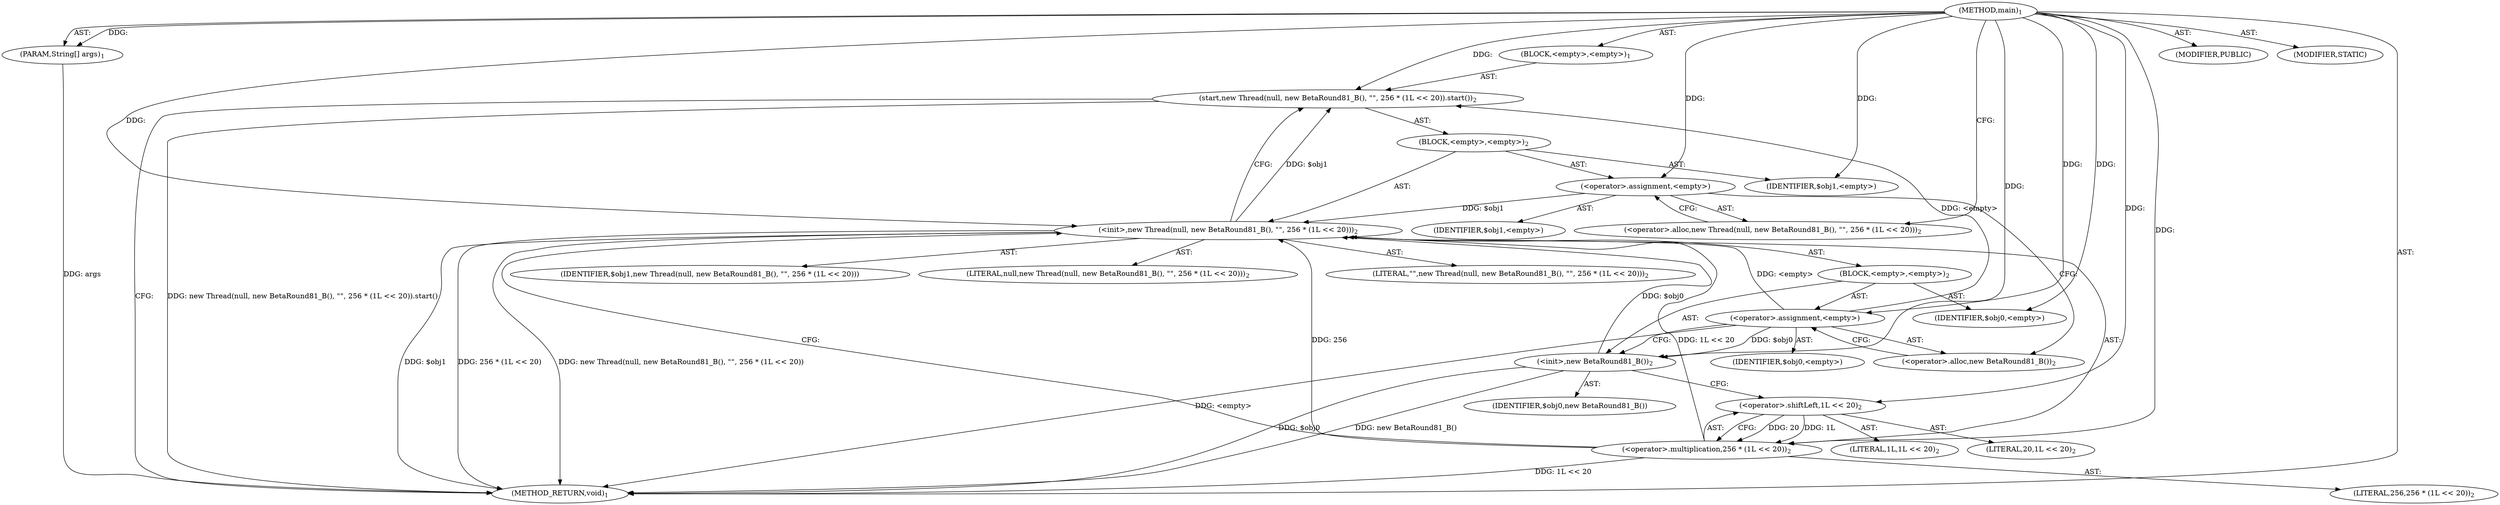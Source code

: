 digraph "main" {  
"17" [label = <(METHOD,main)<SUB>1</SUB>> ]
"18" [label = <(PARAM,String[] args)<SUB>1</SUB>> ]
"19" [label = <(BLOCK,&lt;empty&gt;,&lt;empty&gt;)<SUB>1</SUB>> ]
"20" [label = <(start,new Thread(null, new BetaRound81_B(), &quot;&quot;, 256 * (1L &lt;&lt; 20)).start())<SUB>2</SUB>> ]
"21" [label = <(BLOCK,&lt;empty&gt;,&lt;empty&gt;)<SUB>2</SUB>> ]
"22" [label = <(&lt;operator&gt;.assignment,&lt;empty&gt;)> ]
"23" [label = <(IDENTIFIER,$obj1,&lt;empty&gt;)> ]
"24" [label = <(&lt;operator&gt;.alloc,new Thread(null, new BetaRound81_B(), &quot;&quot;, 256 * (1L &lt;&lt; 20)))<SUB>2</SUB>> ]
"25" [label = <(&lt;init&gt;,new Thread(null, new BetaRound81_B(), &quot;&quot;, 256 * (1L &lt;&lt; 20)))<SUB>2</SUB>> ]
"26" [label = <(IDENTIFIER,$obj1,new Thread(null, new BetaRound81_B(), &quot;&quot;, 256 * (1L &lt;&lt; 20)))> ]
"27" [label = <(LITERAL,null,new Thread(null, new BetaRound81_B(), &quot;&quot;, 256 * (1L &lt;&lt; 20)))<SUB>2</SUB>> ]
"28" [label = <(BLOCK,&lt;empty&gt;,&lt;empty&gt;)<SUB>2</SUB>> ]
"29" [label = <(&lt;operator&gt;.assignment,&lt;empty&gt;)> ]
"30" [label = <(IDENTIFIER,$obj0,&lt;empty&gt;)> ]
"31" [label = <(&lt;operator&gt;.alloc,new BetaRound81_B())<SUB>2</SUB>> ]
"32" [label = <(&lt;init&gt;,new BetaRound81_B())<SUB>2</SUB>> ]
"33" [label = <(IDENTIFIER,$obj0,new BetaRound81_B())> ]
"34" [label = <(IDENTIFIER,$obj0,&lt;empty&gt;)> ]
"35" [label = <(LITERAL,&quot;&quot;,new Thread(null, new BetaRound81_B(), &quot;&quot;, 256 * (1L &lt;&lt; 20)))<SUB>2</SUB>> ]
"36" [label = <(&lt;operator&gt;.multiplication,256 * (1L &lt;&lt; 20))<SUB>2</SUB>> ]
"37" [label = <(LITERAL,256,256 * (1L &lt;&lt; 20))<SUB>2</SUB>> ]
"38" [label = <(&lt;operator&gt;.shiftLeft,1L &lt;&lt; 20)<SUB>2</SUB>> ]
"39" [label = <(LITERAL,1L,1L &lt;&lt; 20)<SUB>2</SUB>> ]
"40" [label = <(LITERAL,20,1L &lt;&lt; 20)<SUB>2</SUB>> ]
"41" [label = <(IDENTIFIER,$obj1,&lt;empty&gt;)> ]
"42" [label = <(MODIFIER,PUBLIC)> ]
"43" [label = <(MODIFIER,STATIC)> ]
"44" [label = <(METHOD_RETURN,void)<SUB>1</SUB>> ]
  "17" -> "18"  [ label = "AST: "] 
  "17" -> "19"  [ label = "AST: "] 
  "17" -> "42"  [ label = "AST: "] 
  "17" -> "43"  [ label = "AST: "] 
  "17" -> "44"  [ label = "AST: "] 
  "19" -> "20"  [ label = "AST: "] 
  "20" -> "21"  [ label = "AST: "] 
  "21" -> "22"  [ label = "AST: "] 
  "21" -> "25"  [ label = "AST: "] 
  "21" -> "41"  [ label = "AST: "] 
  "22" -> "23"  [ label = "AST: "] 
  "22" -> "24"  [ label = "AST: "] 
  "25" -> "26"  [ label = "AST: "] 
  "25" -> "27"  [ label = "AST: "] 
  "25" -> "28"  [ label = "AST: "] 
  "25" -> "35"  [ label = "AST: "] 
  "25" -> "36"  [ label = "AST: "] 
  "28" -> "29"  [ label = "AST: "] 
  "28" -> "32"  [ label = "AST: "] 
  "28" -> "34"  [ label = "AST: "] 
  "29" -> "30"  [ label = "AST: "] 
  "29" -> "31"  [ label = "AST: "] 
  "32" -> "33"  [ label = "AST: "] 
  "36" -> "37"  [ label = "AST: "] 
  "36" -> "38"  [ label = "AST: "] 
  "38" -> "39"  [ label = "AST: "] 
  "38" -> "40"  [ label = "AST: "] 
  "20" -> "44"  [ label = "CFG: "] 
  "22" -> "31"  [ label = "CFG: "] 
  "25" -> "20"  [ label = "CFG: "] 
  "24" -> "22"  [ label = "CFG: "] 
  "36" -> "25"  [ label = "CFG: "] 
  "29" -> "32"  [ label = "CFG: "] 
  "32" -> "38"  [ label = "CFG: "] 
  "38" -> "36"  [ label = "CFG: "] 
  "31" -> "29"  [ label = "CFG: "] 
  "17" -> "24"  [ label = "CFG: "] 
  "18" -> "44"  [ label = "DDG: args"] 
  "25" -> "44"  [ label = "DDG: $obj1"] 
  "29" -> "44"  [ label = "DDG: &lt;empty&gt;"] 
  "32" -> "44"  [ label = "DDG: $obj0"] 
  "32" -> "44"  [ label = "DDG: new BetaRound81_B()"] 
  "36" -> "44"  [ label = "DDG: 1L &lt;&lt; 20"] 
  "25" -> "44"  [ label = "DDG: 256 * (1L &lt;&lt; 20)"] 
  "25" -> "44"  [ label = "DDG: new Thread(null, new BetaRound81_B(), &quot;&quot;, 256 * (1L &lt;&lt; 20))"] 
  "20" -> "44"  [ label = "DDG: new Thread(null, new BetaRound81_B(), &quot;&quot;, 256 * (1L &lt;&lt; 20)).start()"] 
  "17" -> "18"  [ label = "DDG: "] 
  "29" -> "20"  [ label = "DDG: &lt;empty&gt;"] 
  "25" -> "20"  [ label = "DDG: $obj1"] 
  "17" -> "20"  [ label = "DDG: "] 
  "17" -> "22"  [ label = "DDG: "] 
  "17" -> "41"  [ label = "DDG: "] 
  "22" -> "25"  [ label = "DDG: $obj1"] 
  "17" -> "25"  [ label = "DDG: "] 
  "29" -> "25"  [ label = "DDG: &lt;empty&gt;"] 
  "32" -> "25"  [ label = "DDG: $obj0"] 
  "36" -> "25"  [ label = "DDG: 256"] 
  "36" -> "25"  [ label = "DDG: 1L &lt;&lt; 20"] 
  "17" -> "29"  [ label = "DDG: "] 
  "17" -> "34"  [ label = "DDG: "] 
  "17" -> "36"  [ label = "DDG: "] 
  "38" -> "36"  [ label = "DDG: 1L"] 
  "38" -> "36"  [ label = "DDG: 20"] 
  "29" -> "32"  [ label = "DDG: $obj0"] 
  "17" -> "32"  [ label = "DDG: "] 
  "17" -> "38"  [ label = "DDG: "] 
}
